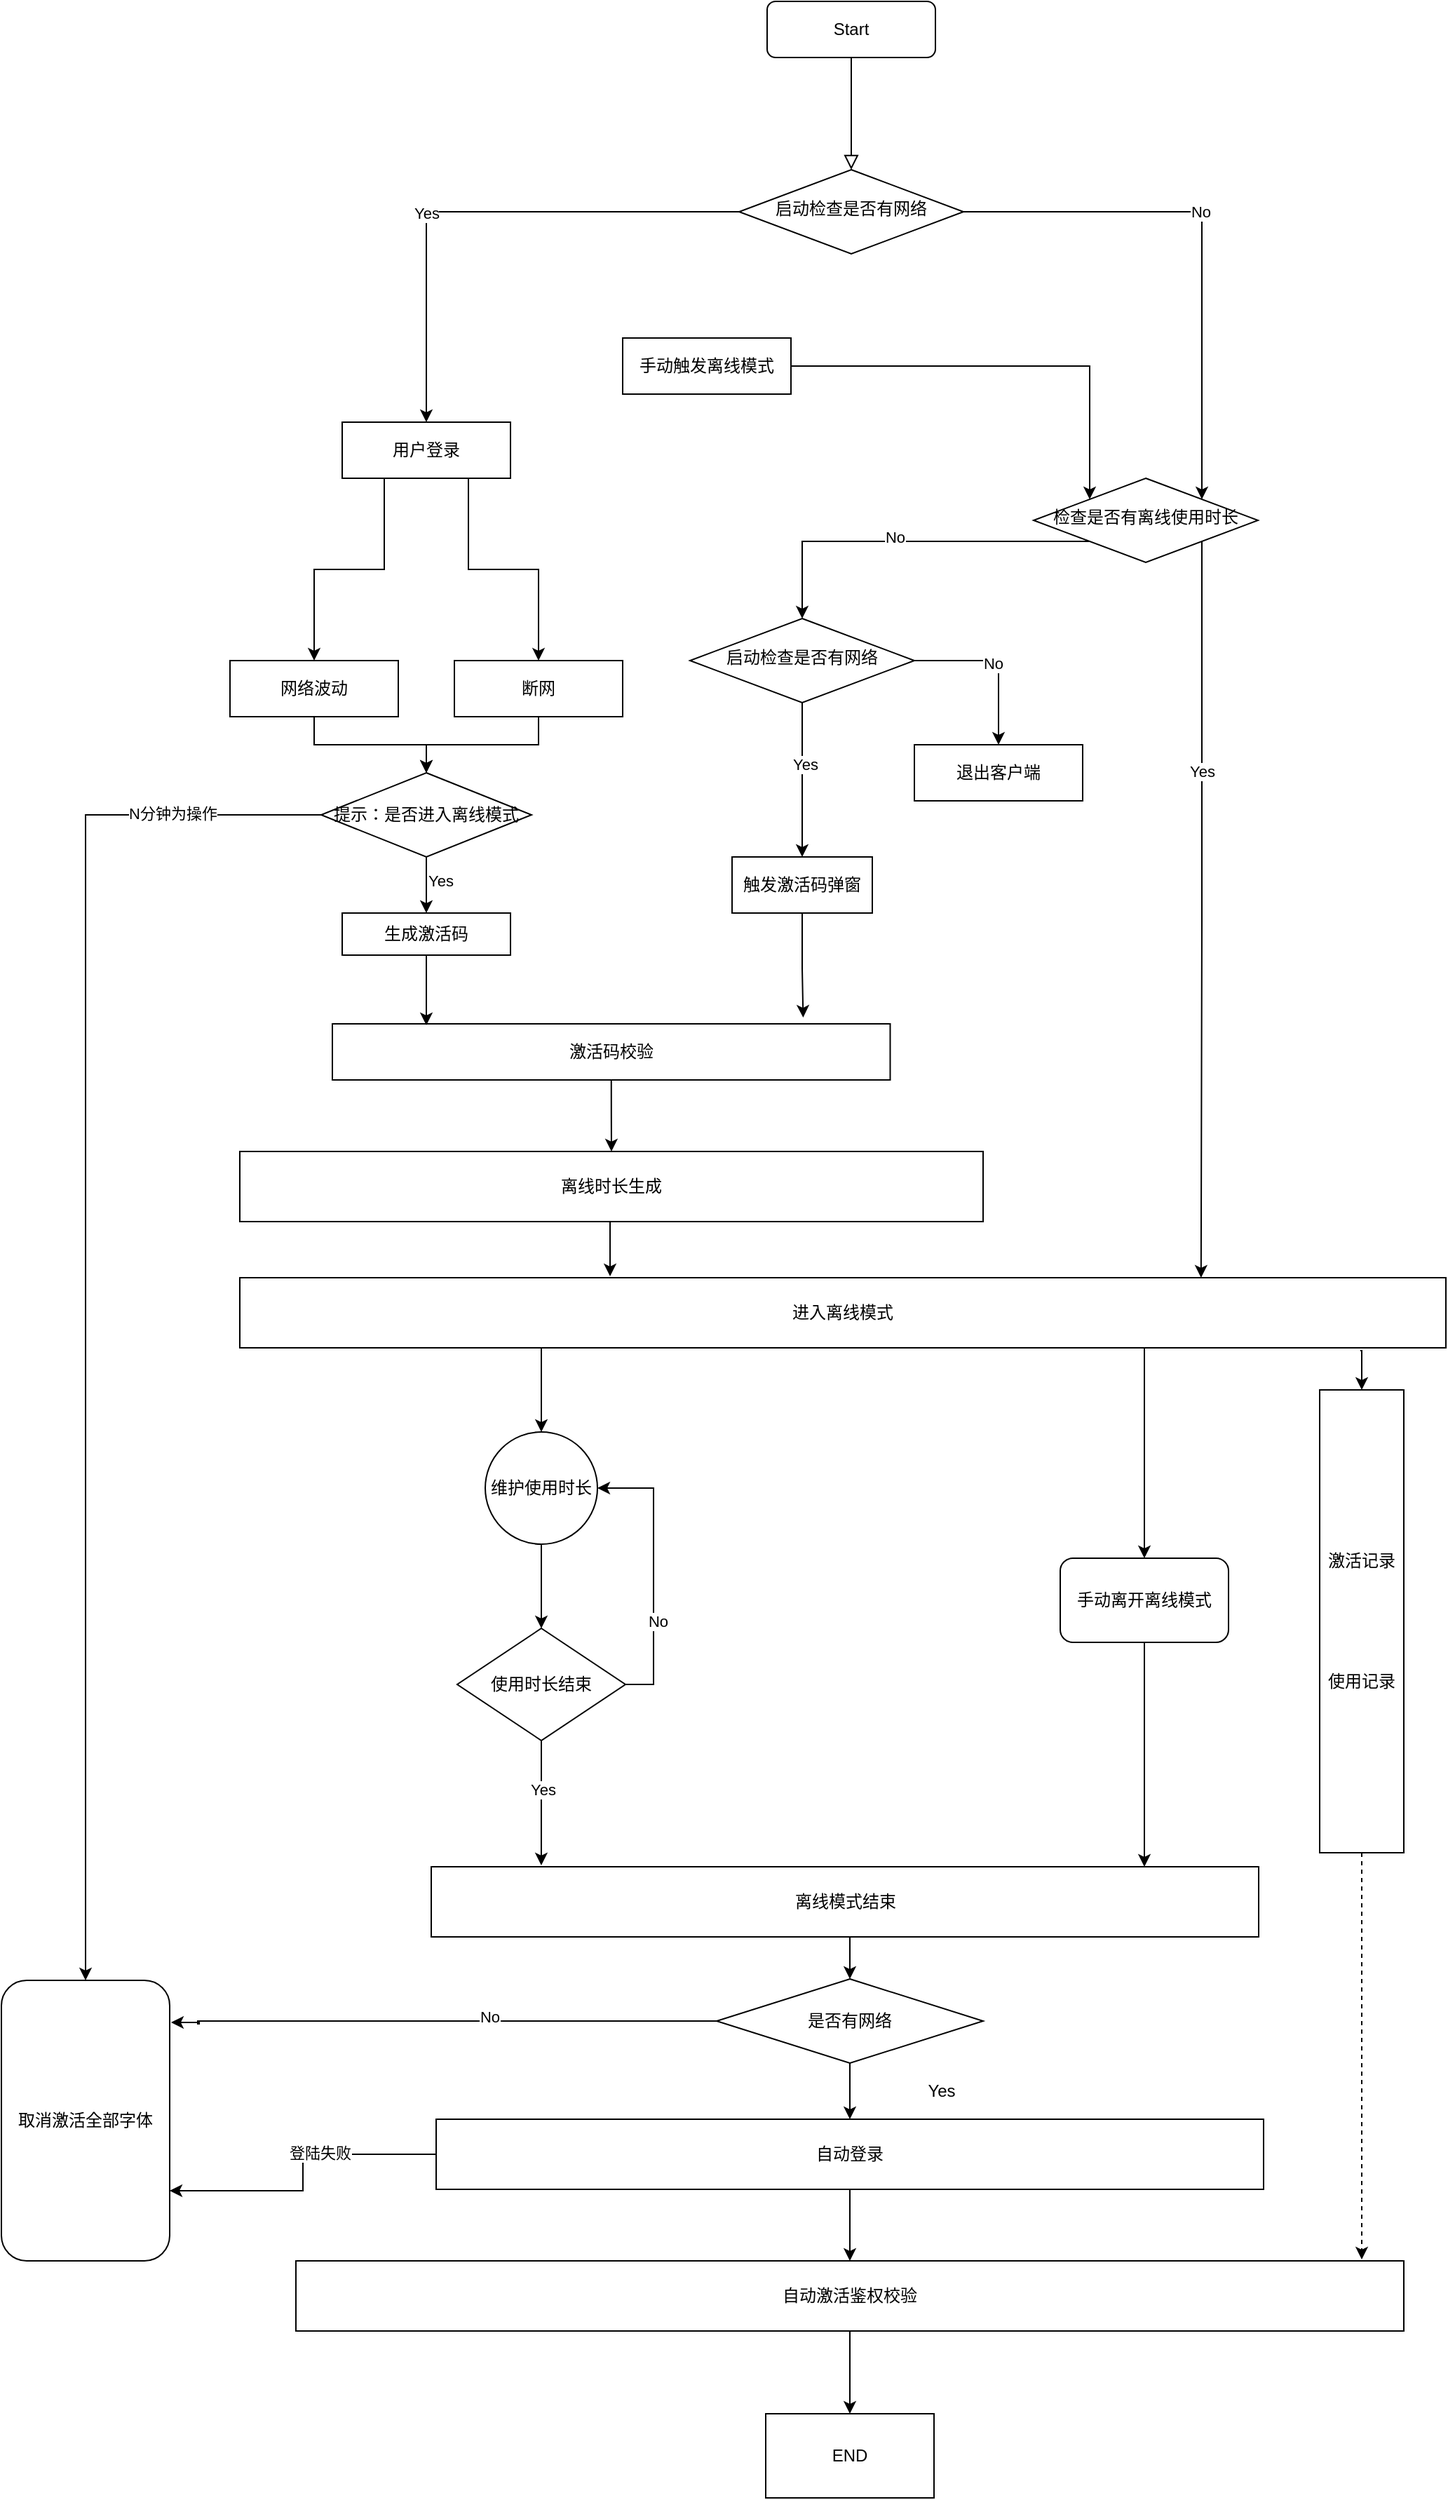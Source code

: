 <mxfile version="20.4.0" type="github">
  <diagram id="C5RBs43oDa-KdzZeNtuy" name="Page-1">
    <mxGraphModel dx="1585" dy="982" grid="1" gridSize="10" guides="1" tooltips="1" connect="1" arrows="1" fold="1" page="0" pageScale="1" pageWidth="827" pageHeight="1169" math="0" shadow="0">
      <root>
        <mxCell id="WIyWlLk6GJQsqaUBKTNV-0" />
        <mxCell id="WIyWlLk6GJQsqaUBKTNV-1" parent="WIyWlLk6GJQsqaUBKTNV-0" />
        <mxCell id="WIyWlLk6GJQsqaUBKTNV-2" value="" style="rounded=0;html=1;jettySize=auto;orthogonalLoop=1;fontSize=11;endArrow=block;endFill=0;endSize=8;strokeWidth=1;shadow=0;labelBackgroundColor=none;edgeStyle=orthogonalEdgeStyle;" parent="WIyWlLk6GJQsqaUBKTNV-1" source="WIyWlLk6GJQsqaUBKTNV-3" target="WIyWlLk6GJQsqaUBKTNV-6" edge="1">
          <mxGeometry relative="1" as="geometry" />
        </mxCell>
        <mxCell id="WIyWlLk6GJQsqaUBKTNV-3" value="Start" style="rounded=1;whiteSpace=wrap;html=1;fontSize=12;glass=0;strokeWidth=1;shadow=0;" parent="WIyWlLk6GJQsqaUBKTNV-1" vertex="1">
          <mxGeometry x="455" y="-150" width="120" height="40" as="geometry" />
        </mxCell>
        <mxCell id="NX_VlZ7BIOjn0cyOh6OU-1" style="edgeStyle=orthogonalEdgeStyle;rounded=0;orthogonalLoop=1;jettySize=auto;html=1;exitX=1;exitY=0.5;exitDx=0;exitDy=0;entryX=1;entryY=0;entryDx=0;entryDy=0;" edge="1" parent="WIyWlLk6GJQsqaUBKTNV-1" source="WIyWlLk6GJQsqaUBKTNV-6" target="NX_VlZ7BIOjn0cyOh6OU-3">
          <mxGeometry relative="1" as="geometry">
            <mxPoint x="623" y="210" as="targetPoint" />
          </mxGeometry>
        </mxCell>
        <mxCell id="NX_VlZ7BIOjn0cyOh6OU-2" value="No" style="edgeLabel;html=1;align=center;verticalAlign=middle;resizable=0;points=[];" vertex="1" connectable="0" parent="NX_VlZ7BIOjn0cyOh6OU-1">
          <mxGeometry x="-0.098" relative="1" as="geometry">
            <mxPoint as="offset" />
          </mxGeometry>
        </mxCell>
        <mxCell id="NX_VlZ7BIOjn0cyOh6OU-19" style="edgeStyle=orthogonalEdgeStyle;rounded=0;orthogonalLoop=1;jettySize=auto;html=1;exitX=0;exitY=0.5;exitDx=0;exitDy=0;entryX=0.5;entryY=0;entryDx=0;entryDy=0;" edge="1" parent="WIyWlLk6GJQsqaUBKTNV-1" source="WIyWlLk6GJQsqaUBKTNV-6" target="NX_VlZ7BIOjn0cyOh6OU-18">
          <mxGeometry relative="1" as="geometry" />
        </mxCell>
        <mxCell id="NX_VlZ7BIOjn0cyOh6OU-20" value="Yes" style="edgeLabel;html=1;align=center;verticalAlign=middle;resizable=0;points=[];" vertex="1" connectable="0" parent="NX_VlZ7BIOjn0cyOh6OU-19">
          <mxGeometry x="0.2" relative="1" as="geometry">
            <mxPoint as="offset" />
          </mxGeometry>
        </mxCell>
        <mxCell id="WIyWlLk6GJQsqaUBKTNV-6" value="启动检查是否有网络" style="rhombus;whiteSpace=wrap;html=1;shadow=0;fontFamily=Helvetica;fontSize=12;align=center;strokeWidth=1;spacing=6;spacingTop=-4;" parent="WIyWlLk6GJQsqaUBKTNV-1" vertex="1">
          <mxGeometry x="435" y="-30" width="160" height="60" as="geometry" />
        </mxCell>
        <mxCell id="NX_VlZ7BIOjn0cyOh6OU-10" style="edgeStyle=orthogonalEdgeStyle;rounded=0;orthogonalLoop=1;jettySize=auto;html=1;exitX=1;exitY=1;exitDx=0;exitDy=0;entryX=0.797;entryY=0;entryDx=0;entryDy=0;entryPerimeter=0;" edge="1" parent="WIyWlLk6GJQsqaUBKTNV-1" source="NX_VlZ7BIOjn0cyOh6OU-3" target="NX_VlZ7BIOjn0cyOh6OU-12">
          <mxGeometry relative="1" as="geometry">
            <mxPoint x="650" y="530" as="targetPoint" />
          </mxGeometry>
        </mxCell>
        <mxCell id="NX_VlZ7BIOjn0cyOh6OU-11" value="Yes" style="edgeLabel;html=1;align=center;verticalAlign=middle;resizable=0;points=[];" vertex="1" connectable="0" parent="NX_VlZ7BIOjn0cyOh6OU-10">
          <mxGeometry x="-0.213" y="2" relative="1" as="geometry">
            <mxPoint x="-2" y="-43" as="offset" />
          </mxGeometry>
        </mxCell>
        <mxCell id="NX_VlZ7BIOjn0cyOh6OU-80" style="edgeStyle=orthogonalEdgeStyle;rounded=0;orthogonalLoop=1;jettySize=auto;html=1;exitX=0;exitY=1;exitDx=0;exitDy=0;entryX=0.5;entryY=0;entryDx=0;entryDy=0;" edge="1" parent="WIyWlLk6GJQsqaUBKTNV-1" source="NX_VlZ7BIOjn0cyOh6OU-3" target="NX_VlZ7BIOjn0cyOh6OU-82">
          <mxGeometry relative="1" as="geometry" />
        </mxCell>
        <mxCell id="NX_VlZ7BIOjn0cyOh6OU-81" value="No" style="edgeLabel;html=1;align=center;verticalAlign=middle;resizable=0;points=[];" vertex="1" connectable="0" parent="NX_VlZ7BIOjn0cyOh6OU-80">
          <mxGeometry x="0.072" y="-3" relative="1" as="geometry">
            <mxPoint as="offset" />
          </mxGeometry>
        </mxCell>
        <mxCell id="NX_VlZ7BIOjn0cyOh6OU-3" value="检查是否有离线使用时长" style="rhombus;whiteSpace=wrap;html=1;shadow=0;fontFamily=Helvetica;fontSize=12;align=center;strokeWidth=1;spacing=6;spacingTop=-4;" vertex="1" parent="WIyWlLk6GJQsqaUBKTNV-1">
          <mxGeometry x="645" y="190" width="160" height="60" as="geometry" />
        </mxCell>
        <mxCell id="NX_VlZ7BIOjn0cyOh6OU-13" style="edgeStyle=orthogonalEdgeStyle;rounded=0;orthogonalLoop=1;jettySize=auto;html=1;exitX=0.5;exitY=1;exitDx=0;exitDy=0;entryX=0.844;entryY=-0.112;entryDx=0;entryDy=0;entryPerimeter=0;" edge="1" parent="WIyWlLk6GJQsqaUBKTNV-1" source="NX_VlZ7BIOjn0cyOh6OU-5" target="NX_VlZ7BIOjn0cyOh6OU-14">
          <mxGeometry relative="1" as="geometry">
            <mxPoint x="843" y="340" as="targetPoint" />
          </mxGeometry>
        </mxCell>
        <mxCell id="NX_VlZ7BIOjn0cyOh6OU-5" value="触发激活码弹窗" style="rounded=0;whiteSpace=wrap;html=1;" vertex="1" parent="WIyWlLk6GJQsqaUBKTNV-1">
          <mxGeometry x="430" y="460" width="100" height="40" as="geometry" />
        </mxCell>
        <mxCell id="NX_VlZ7BIOjn0cyOh6OU-48" style="edgeStyle=orthogonalEdgeStyle;rounded=0;orthogonalLoop=1;jettySize=auto;html=1;exitX=0.25;exitY=1;exitDx=0;exitDy=0;entryX=0.5;entryY=0;entryDx=0;entryDy=0;" edge="1" parent="WIyWlLk6GJQsqaUBKTNV-1" source="NX_VlZ7BIOjn0cyOh6OU-12" target="NX_VlZ7BIOjn0cyOh6OU-41">
          <mxGeometry relative="1" as="geometry" />
        </mxCell>
        <mxCell id="NX_VlZ7BIOjn0cyOh6OU-49" style="edgeStyle=orthogonalEdgeStyle;rounded=0;orthogonalLoop=1;jettySize=auto;html=1;exitX=0.75;exitY=1;exitDx=0;exitDy=0;entryX=0.5;entryY=0;entryDx=0;entryDy=0;" edge="1" parent="WIyWlLk6GJQsqaUBKTNV-1" source="NX_VlZ7BIOjn0cyOh6OU-12" target="NX_VlZ7BIOjn0cyOh6OU-50">
          <mxGeometry relative="1" as="geometry">
            <mxPoint x="724" y="940" as="targetPoint" />
          </mxGeometry>
        </mxCell>
        <mxCell id="NX_VlZ7BIOjn0cyOh6OU-62" style="edgeStyle=orthogonalEdgeStyle;rounded=0;orthogonalLoop=1;jettySize=auto;html=1;exitX=0.929;exitY=1.04;exitDx=0;exitDy=0;entryX=0.5;entryY=0;entryDx=0;entryDy=0;exitPerimeter=0;" edge="1" parent="WIyWlLk6GJQsqaUBKTNV-1" source="NX_VlZ7BIOjn0cyOh6OU-12" target="NX_VlZ7BIOjn0cyOh6OU-34">
          <mxGeometry relative="1" as="geometry" />
        </mxCell>
        <mxCell id="NX_VlZ7BIOjn0cyOh6OU-12" value="进入离线模式" style="rounded=0;whiteSpace=wrap;html=1;" vertex="1" parent="WIyWlLk6GJQsqaUBKTNV-1">
          <mxGeometry x="79" y="760" width="860" height="50" as="geometry" />
        </mxCell>
        <mxCell id="NX_VlZ7BIOjn0cyOh6OU-99" style="edgeStyle=orthogonalEdgeStyle;rounded=0;orthogonalLoop=1;jettySize=auto;html=1;exitX=0.5;exitY=1;exitDx=0;exitDy=0;entryX=0.5;entryY=0;entryDx=0;entryDy=0;" edge="1" parent="WIyWlLk6GJQsqaUBKTNV-1" source="NX_VlZ7BIOjn0cyOh6OU-14" target="NX_VlZ7BIOjn0cyOh6OU-31">
          <mxGeometry relative="1" as="geometry" />
        </mxCell>
        <mxCell id="NX_VlZ7BIOjn0cyOh6OU-14" value="激活码校验" style="rounded=0;whiteSpace=wrap;html=1;" vertex="1" parent="WIyWlLk6GJQsqaUBKTNV-1">
          <mxGeometry x="145" y="579" width="397.75" height="40" as="geometry" />
        </mxCell>
        <mxCell id="NX_VlZ7BIOjn0cyOh6OU-24" style="edgeStyle=orthogonalEdgeStyle;rounded=0;orthogonalLoop=1;jettySize=auto;html=1;exitX=0.25;exitY=1;exitDx=0;exitDy=0;entryX=0.5;entryY=0;entryDx=0;entryDy=0;" edge="1" parent="WIyWlLk6GJQsqaUBKTNV-1" source="NX_VlZ7BIOjn0cyOh6OU-18" target="NX_VlZ7BIOjn0cyOh6OU-21">
          <mxGeometry relative="1" as="geometry" />
        </mxCell>
        <mxCell id="NX_VlZ7BIOjn0cyOh6OU-25" style="edgeStyle=orthogonalEdgeStyle;rounded=0;orthogonalLoop=1;jettySize=auto;html=1;exitX=0.75;exitY=1;exitDx=0;exitDy=0;entryX=0.5;entryY=0;entryDx=0;entryDy=0;" edge="1" parent="WIyWlLk6GJQsqaUBKTNV-1" source="NX_VlZ7BIOjn0cyOh6OU-18" target="NX_VlZ7BIOjn0cyOh6OU-23">
          <mxGeometry relative="1" as="geometry" />
        </mxCell>
        <mxCell id="NX_VlZ7BIOjn0cyOh6OU-18" value="用户登录" style="rounded=0;whiteSpace=wrap;html=1;" vertex="1" parent="WIyWlLk6GJQsqaUBKTNV-1">
          <mxGeometry x="152" y="150" width="120" height="40" as="geometry" />
        </mxCell>
        <mxCell id="NX_VlZ7BIOjn0cyOh6OU-29" style="edgeStyle=orthogonalEdgeStyle;rounded=0;orthogonalLoop=1;jettySize=auto;html=1;exitX=0.5;exitY=1;exitDx=0;exitDy=0;entryX=0.5;entryY=0;entryDx=0;entryDy=0;" edge="1" parent="WIyWlLk6GJQsqaUBKTNV-1" source="NX_VlZ7BIOjn0cyOh6OU-21" target="NX_VlZ7BIOjn0cyOh6OU-63">
          <mxGeometry relative="1" as="geometry" />
        </mxCell>
        <mxCell id="NX_VlZ7BIOjn0cyOh6OU-21" value="网络波动" style="rounded=0;whiteSpace=wrap;html=1;" vertex="1" parent="WIyWlLk6GJQsqaUBKTNV-1">
          <mxGeometry x="72" y="320" width="120" height="40" as="geometry" />
        </mxCell>
        <mxCell id="NX_VlZ7BIOjn0cyOh6OU-30" style="edgeStyle=orthogonalEdgeStyle;rounded=0;orthogonalLoop=1;jettySize=auto;html=1;exitX=0.5;exitY=1;exitDx=0;exitDy=0;entryX=0.5;entryY=0;entryDx=0;entryDy=0;" edge="1" parent="WIyWlLk6GJQsqaUBKTNV-1" source="NX_VlZ7BIOjn0cyOh6OU-23" target="NX_VlZ7BIOjn0cyOh6OU-63">
          <mxGeometry relative="1" as="geometry" />
        </mxCell>
        <mxCell id="NX_VlZ7BIOjn0cyOh6OU-23" value="断网" style="rounded=0;whiteSpace=wrap;html=1;" vertex="1" parent="WIyWlLk6GJQsqaUBKTNV-1">
          <mxGeometry x="232" y="320" width="120" height="40" as="geometry" />
        </mxCell>
        <mxCell id="NX_VlZ7BIOjn0cyOh6OU-33" style="edgeStyle=orthogonalEdgeStyle;rounded=0;orthogonalLoop=1;jettySize=auto;html=1;exitX=0.5;exitY=1;exitDx=0;exitDy=0;entryX=0.307;entryY=-0.02;entryDx=0;entryDy=0;entryPerimeter=0;" edge="1" parent="WIyWlLk6GJQsqaUBKTNV-1" source="NX_VlZ7BIOjn0cyOh6OU-31" target="NX_VlZ7BIOjn0cyOh6OU-12">
          <mxGeometry relative="1" as="geometry" />
        </mxCell>
        <mxCell id="NX_VlZ7BIOjn0cyOh6OU-31" value="离线时长生成" style="rounded=0;whiteSpace=wrap;html=1;" vertex="1" parent="WIyWlLk6GJQsqaUBKTNV-1">
          <mxGeometry x="79" y="670" width="530" height="50" as="geometry" />
        </mxCell>
        <mxCell id="NX_VlZ7BIOjn0cyOh6OU-38" style="edgeStyle=orthogonalEdgeStyle;rounded=0;orthogonalLoop=1;jettySize=auto;html=1;exitX=0.5;exitY=1;exitDx=0;exitDy=0;dashed=1;" edge="1" parent="WIyWlLk6GJQsqaUBKTNV-1" source="NX_VlZ7BIOjn0cyOh6OU-34">
          <mxGeometry relative="1" as="geometry">
            <mxPoint x="879" y="1460" as="targetPoint" />
          </mxGeometry>
        </mxCell>
        <mxCell id="NX_VlZ7BIOjn0cyOh6OU-34" value="激活记录&lt;br&gt;&lt;br&gt;&lt;br&gt;&lt;br&gt;&lt;br&gt;&lt;br&gt;使用记录" style="rounded=0;whiteSpace=wrap;html=1;" vertex="1" parent="WIyWlLk6GJQsqaUBKTNV-1">
          <mxGeometry x="849" y="840" width="60" height="330" as="geometry" />
        </mxCell>
        <mxCell id="NX_VlZ7BIOjn0cyOh6OU-52" style="edgeStyle=orthogonalEdgeStyle;rounded=0;orthogonalLoop=1;jettySize=auto;html=1;exitX=0.5;exitY=1;exitDx=0;exitDy=0;entryX=0.5;entryY=0;entryDx=0;entryDy=0;" edge="1" parent="WIyWlLk6GJQsqaUBKTNV-1" source="NX_VlZ7BIOjn0cyOh6OU-35" target="NX_VlZ7BIOjn0cyOh6OU-51">
          <mxGeometry relative="1" as="geometry" />
        </mxCell>
        <mxCell id="NX_VlZ7BIOjn0cyOh6OU-35" value="离线模式结束" style="rounded=0;whiteSpace=wrap;html=1;" vertex="1" parent="WIyWlLk6GJQsqaUBKTNV-1">
          <mxGeometry x="215.5" y="1180" width="590" height="50" as="geometry" />
        </mxCell>
        <mxCell id="NX_VlZ7BIOjn0cyOh6OU-59" style="edgeStyle=orthogonalEdgeStyle;rounded=0;orthogonalLoop=1;jettySize=auto;html=1;exitX=0.5;exitY=1;exitDx=0;exitDy=0;entryX=0.5;entryY=0;entryDx=0;entryDy=0;" edge="1" parent="WIyWlLk6GJQsqaUBKTNV-1" source="NX_VlZ7BIOjn0cyOh6OU-36" target="NX_VlZ7BIOjn0cyOh6OU-37">
          <mxGeometry relative="1" as="geometry" />
        </mxCell>
        <mxCell id="NX_VlZ7BIOjn0cyOh6OU-60" style="edgeStyle=orthogonalEdgeStyle;rounded=0;orthogonalLoop=1;jettySize=auto;html=1;exitX=0;exitY=0.5;exitDx=0;exitDy=0;entryX=1;entryY=0.75;entryDx=0;entryDy=0;" edge="1" parent="WIyWlLk6GJQsqaUBKTNV-1" source="NX_VlZ7BIOjn0cyOh6OU-36" target="NX_VlZ7BIOjn0cyOh6OU-55">
          <mxGeometry relative="1" as="geometry">
            <mxPoint x="1069" y="1385" as="targetPoint" />
          </mxGeometry>
        </mxCell>
        <mxCell id="NX_VlZ7BIOjn0cyOh6OU-61" value="登陆失败" style="edgeLabel;html=1;align=center;verticalAlign=middle;resizable=0;points=[];" vertex="1" connectable="0" parent="NX_VlZ7BIOjn0cyOh6OU-60">
          <mxGeometry x="-0.233" y="-1" relative="1" as="geometry">
            <mxPoint as="offset" />
          </mxGeometry>
        </mxCell>
        <mxCell id="NX_VlZ7BIOjn0cyOh6OU-36" value="自动登录" style="rounded=0;whiteSpace=wrap;html=1;" vertex="1" parent="WIyWlLk6GJQsqaUBKTNV-1">
          <mxGeometry x="219" y="1360" width="590" height="50" as="geometry" />
        </mxCell>
        <mxCell id="NX_VlZ7BIOjn0cyOh6OU-40" style="edgeStyle=orthogonalEdgeStyle;rounded=0;orthogonalLoop=1;jettySize=auto;html=1;exitX=0.5;exitY=1;exitDx=0;exitDy=0;entryX=0.5;entryY=0;entryDx=0;entryDy=0;" edge="1" parent="WIyWlLk6GJQsqaUBKTNV-1" source="NX_VlZ7BIOjn0cyOh6OU-37" target="NX_VlZ7BIOjn0cyOh6OU-39">
          <mxGeometry relative="1" as="geometry" />
        </mxCell>
        <mxCell id="NX_VlZ7BIOjn0cyOh6OU-37" value="自动激活鉴权校验" style="rounded=0;whiteSpace=wrap;html=1;" vertex="1" parent="WIyWlLk6GJQsqaUBKTNV-1">
          <mxGeometry x="119" y="1461" width="790" height="50" as="geometry" />
        </mxCell>
        <mxCell id="NX_VlZ7BIOjn0cyOh6OU-39" value="END" style="rounded=0;whiteSpace=wrap;html=1;" vertex="1" parent="WIyWlLk6GJQsqaUBKTNV-1">
          <mxGeometry x="454" y="1570" width="120" height="60" as="geometry" />
        </mxCell>
        <mxCell id="NX_VlZ7BIOjn0cyOh6OU-44" style="edgeStyle=orthogonalEdgeStyle;rounded=0;orthogonalLoop=1;jettySize=auto;html=1;exitX=0.5;exitY=1;exitDx=0;exitDy=0;entryX=0.5;entryY=0;entryDx=0;entryDy=0;" edge="1" parent="WIyWlLk6GJQsqaUBKTNV-1" source="NX_VlZ7BIOjn0cyOh6OU-41" target="NX_VlZ7BIOjn0cyOh6OU-42">
          <mxGeometry relative="1" as="geometry" />
        </mxCell>
        <mxCell id="NX_VlZ7BIOjn0cyOh6OU-41" value="维护使用时长" style="ellipse;whiteSpace=wrap;html=1;aspect=fixed;" vertex="1" parent="WIyWlLk6GJQsqaUBKTNV-1">
          <mxGeometry x="254" y="870" width="80" height="80" as="geometry" />
        </mxCell>
        <mxCell id="NX_VlZ7BIOjn0cyOh6OU-43" style="edgeStyle=orthogonalEdgeStyle;rounded=0;orthogonalLoop=1;jettySize=auto;html=1;exitX=1;exitY=0.5;exitDx=0;exitDy=0;entryX=1;entryY=0.5;entryDx=0;entryDy=0;" edge="1" parent="WIyWlLk6GJQsqaUBKTNV-1" source="NX_VlZ7BIOjn0cyOh6OU-42" target="NX_VlZ7BIOjn0cyOh6OU-41">
          <mxGeometry relative="1" as="geometry" />
        </mxCell>
        <mxCell id="NX_VlZ7BIOjn0cyOh6OU-47" value="No" style="edgeLabel;html=1;align=center;verticalAlign=middle;resizable=0;points=[];" vertex="1" connectable="0" parent="NX_VlZ7BIOjn0cyOh6OU-43">
          <mxGeometry x="-0.35" y="-3" relative="1" as="geometry">
            <mxPoint as="offset" />
          </mxGeometry>
        </mxCell>
        <mxCell id="NX_VlZ7BIOjn0cyOh6OU-45" style="edgeStyle=orthogonalEdgeStyle;rounded=0;orthogonalLoop=1;jettySize=auto;html=1;exitX=0.5;exitY=1;exitDx=0;exitDy=0;entryX=0.133;entryY=-0.02;entryDx=0;entryDy=0;entryPerimeter=0;" edge="1" parent="WIyWlLk6GJQsqaUBKTNV-1" source="NX_VlZ7BIOjn0cyOh6OU-42" target="NX_VlZ7BIOjn0cyOh6OU-35">
          <mxGeometry relative="1" as="geometry" />
        </mxCell>
        <mxCell id="NX_VlZ7BIOjn0cyOh6OU-46" value="Yes" style="edgeLabel;html=1;align=center;verticalAlign=middle;resizable=0;points=[];" vertex="1" connectable="0" parent="NX_VlZ7BIOjn0cyOh6OU-45">
          <mxGeometry x="-0.251" y="1" relative="1" as="geometry">
            <mxPoint y="1" as="offset" />
          </mxGeometry>
        </mxCell>
        <mxCell id="NX_VlZ7BIOjn0cyOh6OU-42" value="使用时长结束" style="rhombus;whiteSpace=wrap;html=1;" vertex="1" parent="WIyWlLk6GJQsqaUBKTNV-1">
          <mxGeometry x="234" y="1010" width="120" height="80" as="geometry" />
        </mxCell>
        <mxCell id="NX_VlZ7BIOjn0cyOh6OU-58" style="edgeStyle=orthogonalEdgeStyle;rounded=0;orthogonalLoop=1;jettySize=auto;html=1;exitX=0.5;exitY=1;exitDx=0;exitDy=0;" edge="1" parent="WIyWlLk6GJQsqaUBKTNV-1" source="NX_VlZ7BIOjn0cyOh6OU-50">
          <mxGeometry relative="1" as="geometry">
            <mxPoint x="724" y="1180" as="targetPoint" />
          </mxGeometry>
        </mxCell>
        <mxCell id="NX_VlZ7BIOjn0cyOh6OU-50" value="手动离开离线模式" style="rounded=1;whiteSpace=wrap;html=1;" vertex="1" parent="WIyWlLk6GJQsqaUBKTNV-1">
          <mxGeometry x="664" y="960" width="120" height="60" as="geometry" />
        </mxCell>
        <mxCell id="NX_VlZ7BIOjn0cyOh6OU-53" style="edgeStyle=orthogonalEdgeStyle;rounded=0;orthogonalLoop=1;jettySize=auto;html=1;exitX=0.5;exitY=1;exitDx=0;exitDy=0;entryX=0.5;entryY=0;entryDx=0;entryDy=0;" edge="1" parent="WIyWlLk6GJQsqaUBKTNV-1" source="NX_VlZ7BIOjn0cyOh6OU-51" target="NX_VlZ7BIOjn0cyOh6OU-36">
          <mxGeometry relative="1" as="geometry" />
        </mxCell>
        <mxCell id="NX_VlZ7BIOjn0cyOh6OU-56" style="edgeStyle=orthogonalEdgeStyle;rounded=0;orthogonalLoop=1;jettySize=auto;html=1;exitX=0;exitY=0.5;exitDx=0;exitDy=0;entryX=1.008;entryY=0.15;entryDx=0;entryDy=0;entryPerimeter=0;" edge="1" parent="WIyWlLk6GJQsqaUBKTNV-1">
          <mxGeometry relative="1" as="geometry">
            <mxPoint x="419" y="1290" as="sourcePoint" />
            <mxPoint x="29.96" y="1291" as="targetPoint" />
            <Array as="points">
              <mxPoint x="49" y="1290" />
              <mxPoint x="49" y="1292" />
              <mxPoint x="50" y="1292" />
            </Array>
          </mxGeometry>
        </mxCell>
        <mxCell id="NX_VlZ7BIOjn0cyOh6OU-57" value="No" style="edgeLabel;html=1;align=center;verticalAlign=middle;resizable=0;points=[];" vertex="1" connectable="0" parent="NX_VlZ7BIOjn0cyOh6OU-56">
          <mxGeometry x="-0.179" y="-3" relative="1" as="geometry">
            <mxPoint as="offset" />
          </mxGeometry>
        </mxCell>
        <mxCell id="NX_VlZ7BIOjn0cyOh6OU-51" value="是否有网络" style="rhombus;whiteSpace=wrap;html=1;" vertex="1" parent="WIyWlLk6GJQsqaUBKTNV-1">
          <mxGeometry x="419" y="1260" width="190" height="60" as="geometry" />
        </mxCell>
        <mxCell id="NX_VlZ7BIOjn0cyOh6OU-54" value="Yes" style="text;html=1;align=center;verticalAlign=middle;resizable=0;points=[];autosize=1;strokeColor=none;fillColor=none;" vertex="1" parent="WIyWlLk6GJQsqaUBKTNV-1">
          <mxGeometry x="559" y="1325" width="40" height="30" as="geometry" />
        </mxCell>
        <mxCell id="NX_VlZ7BIOjn0cyOh6OU-55" value="取消激活全部字体" style="rounded=1;whiteSpace=wrap;html=1;" vertex="1" parent="WIyWlLk6GJQsqaUBKTNV-1">
          <mxGeometry x="-91" y="1261" width="120" height="200" as="geometry" />
        </mxCell>
        <mxCell id="NX_VlZ7BIOjn0cyOh6OU-64" style="edgeStyle=orthogonalEdgeStyle;rounded=0;orthogonalLoop=1;jettySize=auto;html=1;exitX=0.5;exitY=1;exitDx=0;exitDy=0;entryX=0.5;entryY=0;entryDx=0;entryDy=0;" edge="1" parent="WIyWlLk6GJQsqaUBKTNV-1" source="NX_VlZ7BIOjn0cyOh6OU-63" target="NX_VlZ7BIOjn0cyOh6OU-96">
          <mxGeometry relative="1" as="geometry">
            <mxPoint x="212" y="500" as="targetPoint" />
          </mxGeometry>
        </mxCell>
        <mxCell id="NX_VlZ7BIOjn0cyOh6OU-65" value="Yes" style="edgeLabel;html=1;align=center;verticalAlign=middle;resizable=0;points=[];" vertex="1" connectable="0" parent="NX_VlZ7BIOjn0cyOh6OU-64">
          <mxGeometry x="-0.16" y="10" relative="1" as="geometry">
            <mxPoint as="offset" />
          </mxGeometry>
        </mxCell>
        <mxCell id="NX_VlZ7BIOjn0cyOh6OU-66" style="edgeStyle=orthogonalEdgeStyle;rounded=0;orthogonalLoop=1;jettySize=auto;html=1;exitX=0;exitY=0.5;exitDx=0;exitDy=0;" edge="1" parent="WIyWlLk6GJQsqaUBKTNV-1" source="NX_VlZ7BIOjn0cyOh6OU-63" target="NX_VlZ7BIOjn0cyOh6OU-55">
          <mxGeometry relative="1" as="geometry" />
        </mxCell>
        <mxCell id="NX_VlZ7BIOjn0cyOh6OU-67" value="N分钟为操作" style="edgeLabel;html=1;align=center;verticalAlign=middle;resizable=0;points=[];" vertex="1" connectable="0" parent="NX_VlZ7BIOjn0cyOh6OU-66">
          <mxGeometry x="-0.788" y="-1" relative="1" as="geometry">
            <mxPoint as="offset" />
          </mxGeometry>
        </mxCell>
        <mxCell id="NX_VlZ7BIOjn0cyOh6OU-63" value="提示：是否进入离线模式" style="rhombus;whiteSpace=wrap;html=1;" vertex="1" parent="WIyWlLk6GJQsqaUBKTNV-1">
          <mxGeometry x="137" y="400" width="150" height="60" as="geometry" />
        </mxCell>
        <mxCell id="NX_VlZ7BIOjn0cyOh6OU-79" style="edgeStyle=orthogonalEdgeStyle;rounded=0;orthogonalLoop=1;jettySize=auto;html=1;exitX=1;exitY=0.5;exitDx=0;exitDy=0;entryX=0;entryY=0;entryDx=0;entryDy=0;" edge="1" parent="WIyWlLk6GJQsqaUBKTNV-1" source="NX_VlZ7BIOjn0cyOh6OU-75" target="NX_VlZ7BIOjn0cyOh6OU-3">
          <mxGeometry relative="1" as="geometry" />
        </mxCell>
        <mxCell id="NX_VlZ7BIOjn0cyOh6OU-75" value="手动触发离线模式" style="rounded=0;whiteSpace=wrap;html=1;" vertex="1" parent="WIyWlLk6GJQsqaUBKTNV-1">
          <mxGeometry x="352" y="90" width="120" height="40" as="geometry" />
        </mxCell>
        <mxCell id="NX_VlZ7BIOjn0cyOh6OU-83" style="edgeStyle=orthogonalEdgeStyle;rounded=0;orthogonalLoop=1;jettySize=auto;html=1;exitX=0.5;exitY=1;exitDx=0;exitDy=0;entryX=0.5;entryY=0;entryDx=0;entryDy=0;" edge="1" parent="WIyWlLk6GJQsqaUBKTNV-1" source="NX_VlZ7BIOjn0cyOh6OU-82" target="NX_VlZ7BIOjn0cyOh6OU-5">
          <mxGeometry relative="1" as="geometry" />
        </mxCell>
        <mxCell id="NX_VlZ7BIOjn0cyOh6OU-84" value="Yes" style="edgeLabel;html=1;align=center;verticalAlign=middle;resizable=0;points=[];" vertex="1" connectable="0" parent="NX_VlZ7BIOjn0cyOh6OU-83">
          <mxGeometry x="-0.2" y="2" relative="1" as="geometry">
            <mxPoint as="offset" />
          </mxGeometry>
        </mxCell>
        <mxCell id="NX_VlZ7BIOjn0cyOh6OU-86" style="edgeStyle=orthogonalEdgeStyle;rounded=0;orthogonalLoop=1;jettySize=auto;html=1;exitX=1;exitY=0.5;exitDx=0;exitDy=0;entryX=0.5;entryY=0;entryDx=0;entryDy=0;" edge="1" parent="WIyWlLk6GJQsqaUBKTNV-1" source="NX_VlZ7BIOjn0cyOh6OU-82" target="NX_VlZ7BIOjn0cyOh6OU-85">
          <mxGeometry relative="1" as="geometry" />
        </mxCell>
        <mxCell id="NX_VlZ7BIOjn0cyOh6OU-87" value="No" style="edgeLabel;html=1;align=center;verticalAlign=middle;resizable=0;points=[];" vertex="1" connectable="0" parent="NX_VlZ7BIOjn0cyOh6OU-86">
          <mxGeometry x="-0.078" y="-2" relative="1" as="geometry">
            <mxPoint as="offset" />
          </mxGeometry>
        </mxCell>
        <mxCell id="NX_VlZ7BIOjn0cyOh6OU-82" value="启动检查是否有网络" style="rhombus;whiteSpace=wrap;html=1;shadow=0;fontFamily=Helvetica;fontSize=12;align=center;strokeWidth=1;spacing=6;spacingTop=-4;" vertex="1" parent="WIyWlLk6GJQsqaUBKTNV-1">
          <mxGeometry x="400" y="290" width="160" height="60" as="geometry" />
        </mxCell>
        <mxCell id="NX_VlZ7BIOjn0cyOh6OU-85" value="退出客户端" style="rounded=0;whiteSpace=wrap;html=1;" vertex="1" parent="WIyWlLk6GJQsqaUBKTNV-1">
          <mxGeometry x="560" y="380" width="120" height="40" as="geometry" />
        </mxCell>
        <mxCell id="NX_VlZ7BIOjn0cyOh6OU-98" style="edgeStyle=orthogonalEdgeStyle;rounded=0;orthogonalLoop=1;jettySize=auto;html=1;exitX=0.5;exitY=1;exitDx=0;exitDy=0;" edge="1" parent="WIyWlLk6GJQsqaUBKTNV-1" source="NX_VlZ7BIOjn0cyOh6OU-96">
          <mxGeometry relative="1" as="geometry">
            <mxPoint x="212" y="580" as="targetPoint" />
          </mxGeometry>
        </mxCell>
        <mxCell id="NX_VlZ7BIOjn0cyOh6OU-96" value="生成激活码" style="whiteSpace=wrap;html=1;" vertex="1" parent="WIyWlLk6GJQsqaUBKTNV-1">
          <mxGeometry x="152" y="500" width="120" height="30" as="geometry" />
        </mxCell>
      </root>
    </mxGraphModel>
  </diagram>
</mxfile>
